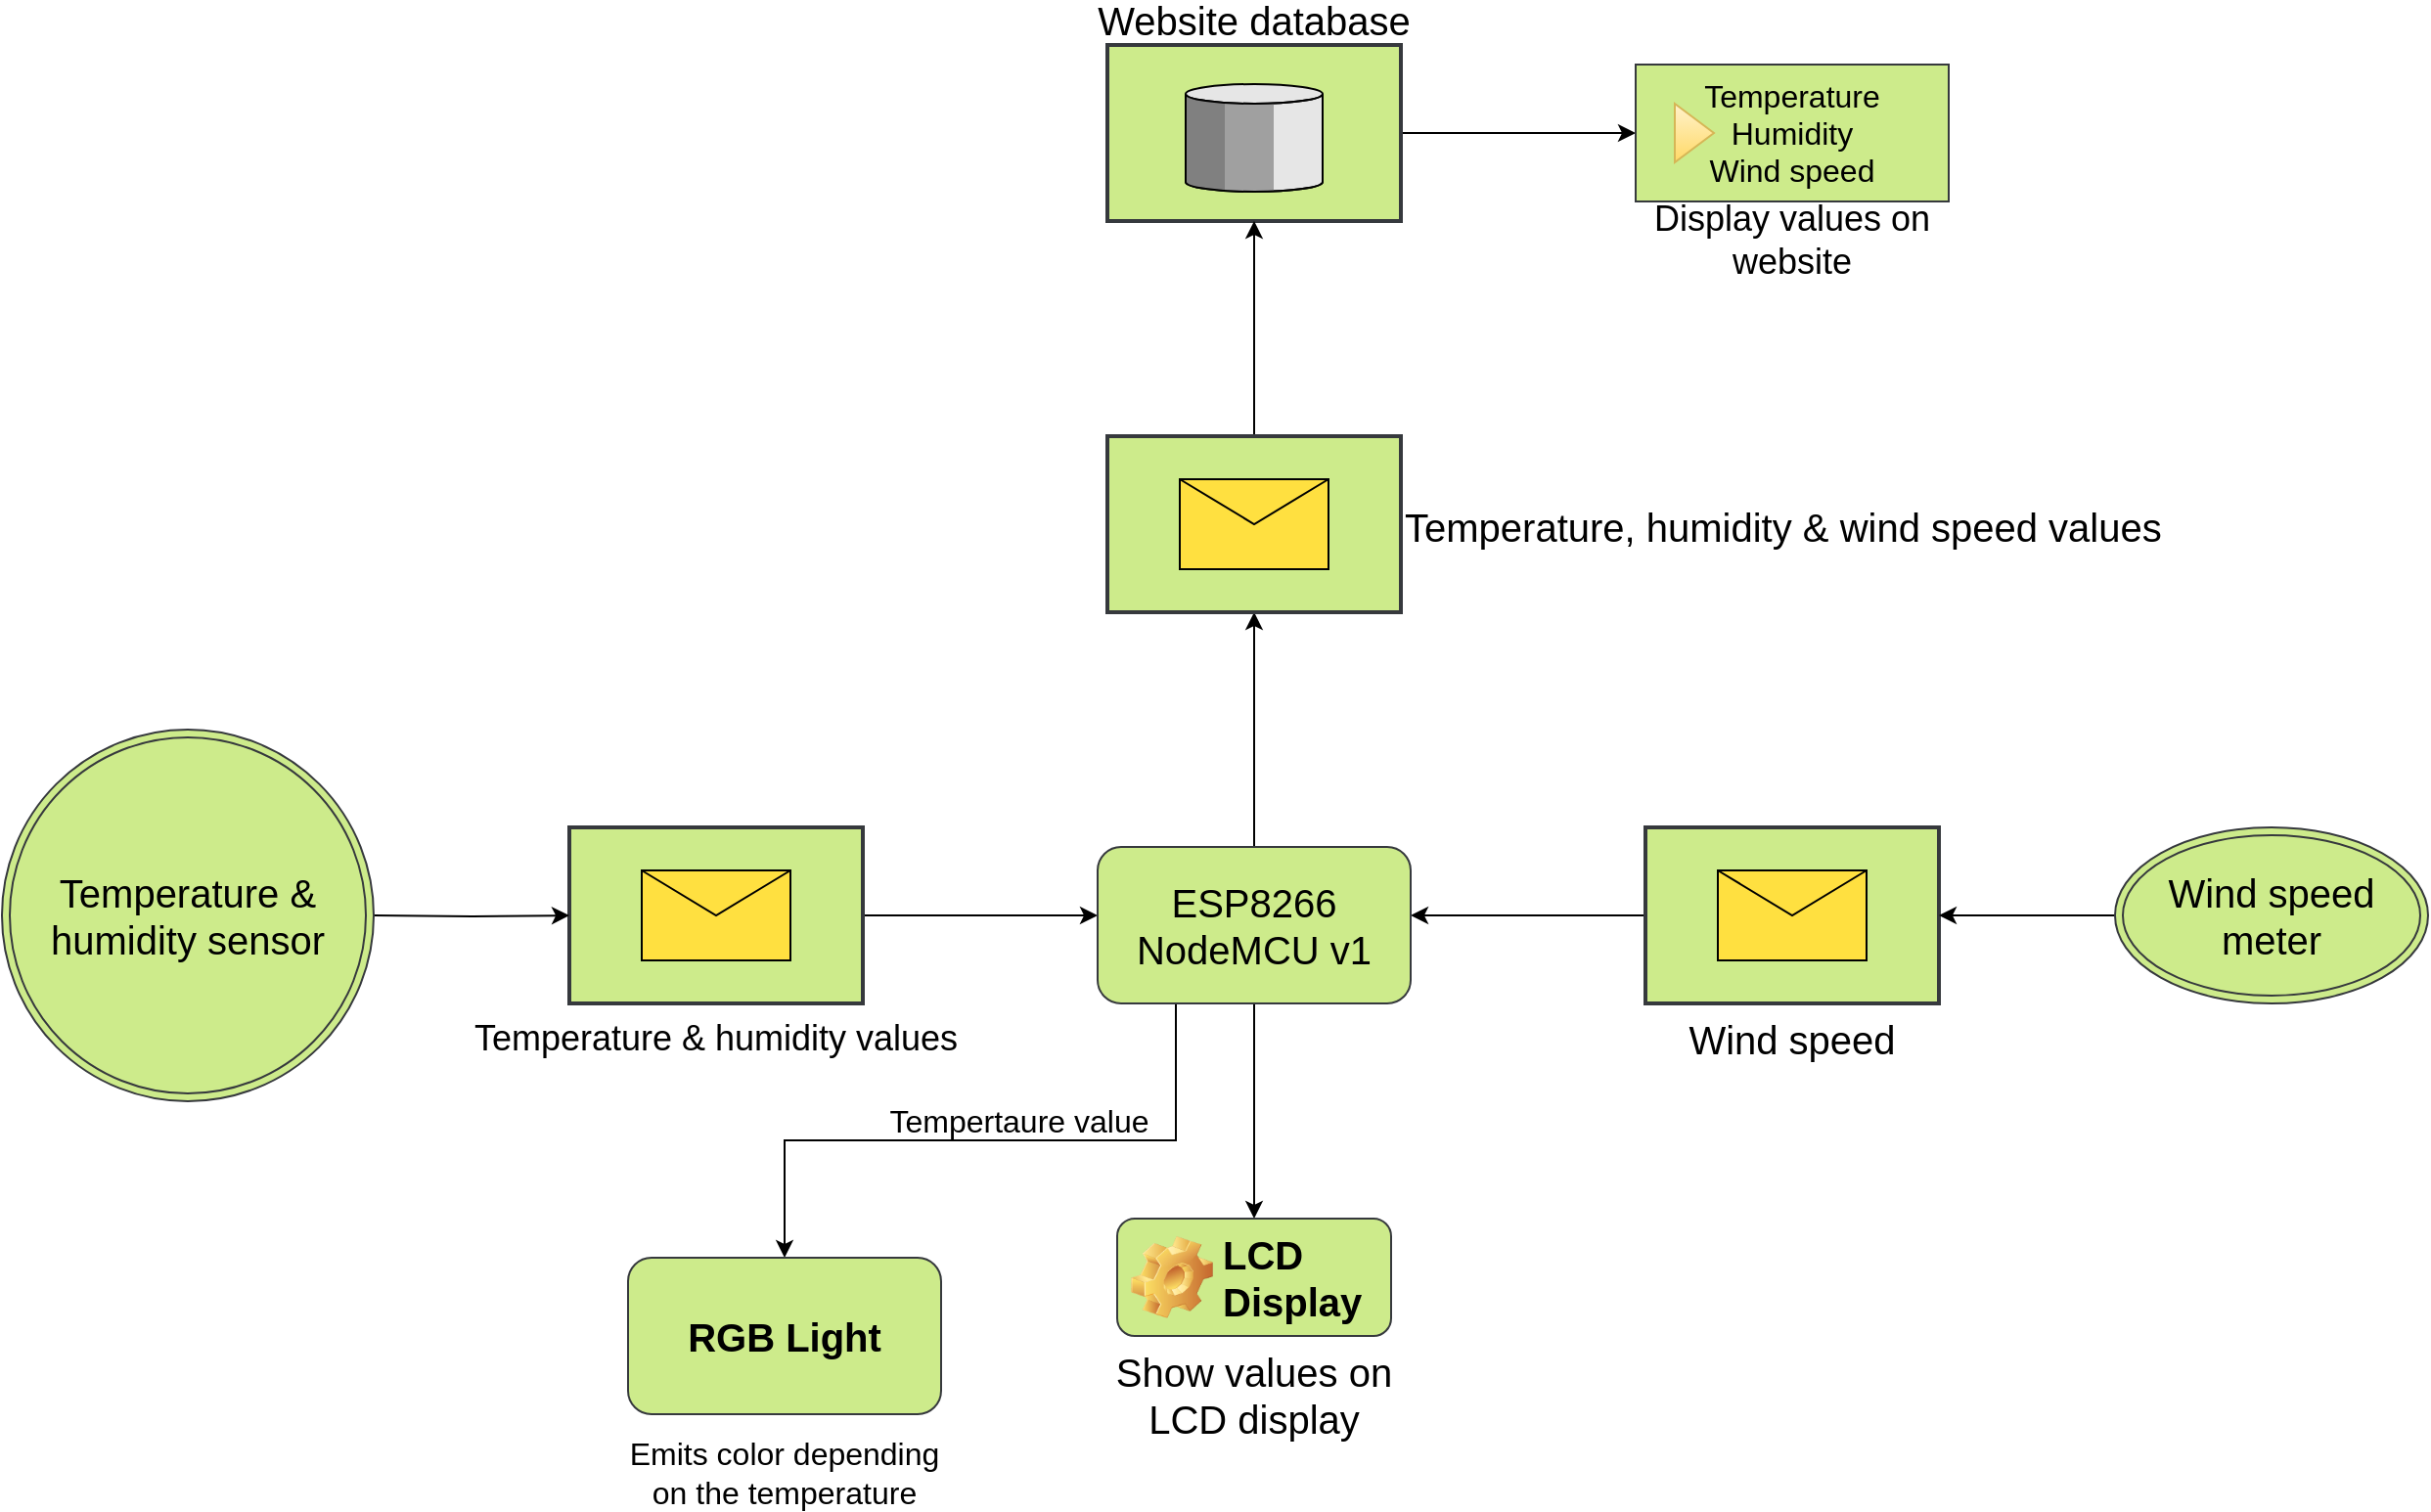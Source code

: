 <mxfile version="13.9.8" type="device"><diagram name="Page-1" id="74b105a0-9070-1c63-61bc-23e55f88626e"><mxGraphModel dx="1673" dy="956" grid="1" gridSize="10" guides="1" tooltips="1" connect="1" arrows="1" fold="1" page="1" pageScale="1.5" pageWidth="1169" pageHeight="826" background="none" math="0" shadow="0"><root><mxCell id="0" style=";html=1;"/><mxCell id="1" style=";html=1;" parent="0"/><mxCell id="BzTIujFZCTQ6cvbx997V-9" style="edgeStyle=orthogonalEdgeStyle;rounded=0;orthogonalLoop=1;jettySize=auto;html=1;exitX=1;exitY=0.5;exitDx=0;exitDy=0;exitPerimeter=0;entryX=0;entryY=0.5;entryDx=0;entryDy=0;fontSize=20;" parent="1" source="BzTIujFZCTQ6cvbx997V-2" edge="1"><mxGeometry relative="1" as="geometry"><mxPoint x="800.0" y="565" as="targetPoint"/></mxGeometry></mxCell><mxCell id="BzTIujFZCTQ6cvbx997V-2" value="Temperature &amp; humidity values" style="strokeWidth=2;outlineConnect=0;dashed=0;align=center;fontSize=18;fillColor=#cdeb8b;verticalLabelPosition=bottom;verticalAlign=top;shape=mxgraph.eip.envelope_wrapper;strokeColor=#36393d;" parent="1" vertex="1"><mxGeometry x="530" y="520" width="150" height="90" as="geometry"/></mxCell><mxCell id="BzTIujFZCTQ6cvbx997V-8" style="edgeStyle=orthogonalEdgeStyle;rounded=0;orthogonalLoop=1;jettySize=auto;html=1;exitX=0;exitY=0.5;exitDx=0;exitDy=0;exitPerimeter=0;fontSize=20;" parent="1" source="BzTIujFZCTQ6cvbx997V-3" edge="1"><mxGeometry relative="1" as="geometry"><mxPoint x="960.0" y="565" as="targetPoint"/></mxGeometry></mxCell><mxCell id="BzTIujFZCTQ6cvbx997V-3" value="Wind speed" style="strokeWidth=2;outlineConnect=0;dashed=0;align=center;fontSize=20;fillColor=#cdeb8b;verticalLabelPosition=bottom;verticalAlign=top;shape=mxgraph.eip.envelope_wrapper;strokeColor=#36393d;" parent="1" vertex="1"><mxGeometry x="1080" y="520" width="150" height="90" as="geometry"/></mxCell><mxCell id="BzTIujFZCTQ6cvbx997V-29" style="edgeStyle=orthogonalEdgeStyle;rounded=0;orthogonalLoop=1;jettySize=auto;html=1;exitX=1;exitY=0.5;exitDx=0;exitDy=0;exitPerimeter=0;entryX=0;entryY=0.5;entryDx=0;entryDy=0;fontSize=16;" parent="1" source="BzTIujFZCTQ6cvbx997V-5" target="BzTIujFZCTQ6cvbx997V-27" edge="1"><mxGeometry relative="1" as="geometry"/></mxCell><mxCell id="BzTIujFZCTQ6cvbx997V-5" value="Website database" style="strokeWidth=2;outlineConnect=0;dashed=0;align=center;fontSize=20;verticalLabelPosition=top;verticalAlign=bottom;shape=mxgraph.eip.message_store;fillColor=#cdeb8b;strokeColor=#36393d;labelPosition=center;" parent="1" vertex="1"><mxGeometry x="805" y="120" width="150" height="90" as="geometry"/></mxCell><mxCell id="BzTIujFZCTQ6cvbx997V-17" style="edgeStyle=orthogonalEdgeStyle;rounded=0;orthogonalLoop=1;jettySize=auto;html=1;entryX=0.5;entryY=0;entryDx=0;entryDy=0;fontSize=20;" parent="1" source="BzTIujFZCTQ6cvbx997V-13" target="BzTIujFZCTQ6cvbx997V-15" edge="1"><mxGeometry relative="1" as="geometry"/></mxCell><mxCell id="BzTIujFZCTQ6cvbx997V-38" style="edgeStyle=orthogonalEdgeStyle;rounded=0;orthogonalLoop=1;jettySize=auto;html=1;exitX=0.5;exitY=0;exitDx=0;exitDy=0;entryX=0.5;entryY=1;entryDx=0;entryDy=0;entryPerimeter=0;fontSize=18;fontColor=none;" parent="1" source="BzTIujFZCTQ6cvbx997V-13" target="BzTIujFZCTQ6cvbx997V-37" edge="1"><mxGeometry relative="1" as="geometry"/></mxCell><mxCell id="auW5orM9QhS-La2MzLwk-2" style="edgeStyle=orthogonalEdgeStyle;rounded=0;orthogonalLoop=1;jettySize=auto;html=1;exitX=0.25;exitY=1;exitDx=0;exitDy=0;entryX=0.5;entryY=0;entryDx=0;entryDy=0;" edge="1" parent="1" source="BzTIujFZCTQ6cvbx997V-13" target="auW5orM9QhS-La2MzLwk-1"><mxGeometry relative="1" as="geometry"><Array as="points"><mxPoint x="840" y="680"/><mxPoint x="640" y="680"/></Array></mxGeometry></mxCell><mxCell id="BzTIujFZCTQ6cvbx997V-13" value="&lt;div&gt;ESP8266&lt;/div&gt;&lt;div&gt;NodeMCU v1&lt;/div&gt;" style="rounded=1;whiteSpace=wrap;html=1;fontSize=20;fillColor=#cdeb8b;strokeColor=#36393d;" parent="1" vertex="1"><mxGeometry x="800" y="530" width="160" height="80" as="geometry"/></mxCell><mxCell id="BzTIujFZCTQ6cvbx997V-18" style="edgeStyle=orthogonalEdgeStyle;rounded=0;orthogonalLoop=1;jettySize=auto;html=1;exitX=1;exitY=0.5;exitDx=0;exitDy=0;entryX=0;entryY=0.5;entryDx=0;entryDy=0;entryPerimeter=0;fontSize=20;" parent="1" target="BzTIujFZCTQ6cvbx997V-2" edge="1"><mxGeometry relative="1" as="geometry"><mxPoint x="430.0" y="565" as="sourcePoint"/></mxGeometry></mxCell><mxCell id="BzTIujFZCTQ6cvbx997V-15" value="LCD Display" style="label;whiteSpace=wrap;html=1;image=img/clipart/Gear_128x128.png;fontSize=20;fillColor=#cdeb8b;strokeColor=#36393d;" parent="1" vertex="1"><mxGeometry x="810" y="720" width="140" height="60" as="geometry"/></mxCell><mxCell id="BzTIujFZCTQ6cvbx997V-19" value="Temperature &amp;amp; humidity sensor" style="ellipse;shape=doubleEllipse;whiteSpace=wrap;html=1;aspect=fixed;fontSize=20;fillColor=#cdeb8b;strokeColor=#36393d;" parent="1" vertex="1"><mxGeometry x="240" y="470" width="190" height="190" as="geometry"/></mxCell><mxCell id="BzTIujFZCTQ6cvbx997V-22" style="edgeStyle=orthogonalEdgeStyle;rounded=0;orthogonalLoop=1;jettySize=auto;html=1;entryX=1;entryY=0.5;entryDx=0;entryDy=0;entryPerimeter=0;fontSize=20;" parent="1" source="BzTIujFZCTQ6cvbx997V-21" target="BzTIujFZCTQ6cvbx997V-3" edge="1"><mxGeometry relative="1" as="geometry"/></mxCell><mxCell id="BzTIujFZCTQ6cvbx997V-21" value="Wind speed meter" style="ellipse;shape=doubleEllipse;whiteSpace=wrap;html=1;fontSize=20;fillColor=#cdeb8b;strokeColor=#36393d;" parent="1" vertex="1"><mxGeometry x="1320" y="520" width="160" height="90" as="geometry"/></mxCell><mxCell id="BzTIujFZCTQ6cvbx997V-27" value="Temperature&lt;br&gt;&lt;div&gt;Humidity&lt;/div&gt;&lt;div&gt;Wind speed&lt;br&gt;&lt;/div&gt;" style="html=1;whiteSpace=wrap;container=1;recursiveResize=0;collapsible=0;fontSize=16;fillColor=#cdeb8b;strokeColor=#36393d;" parent="1" vertex="1"><mxGeometry x="1075" y="130" width="160" height="70" as="geometry"/></mxCell><mxCell id="BzTIujFZCTQ6cvbx997V-28" value="" style="triangle;html=1;whiteSpace=wrap;fillColor=#fff2cc;strokeColor=#d6b656;gradientColor=#ffd966;" parent="BzTIujFZCTQ6cvbx997V-27" vertex="1"><mxGeometry x="20" y="20" width="20" height="30" as="geometry"/></mxCell><mxCell id="BzTIujFZCTQ6cvbx997V-31" value="&lt;font style=&quot;font-size: 18px&quot;&gt;Display values on website&lt;/font&gt;" style="text;html=1;strokeColor=none;fillColor=none;align=center;verticalAlign=middle;whiteSpace=wrap;rounded=0;fontSize=16;" parent="1" vertex="1"><mxGeometry x="1055" y="210" width="200" height="20" as="geometry"/></mxCell><mxCell id="BzTIujFZCTQ6cvbx997V-35" value="&lt;font style=&quot;font-size: 20px&quot;&gt;Show values on LCD display&lt;/font&gt;" style="text;html=1;strokeColor=none;fillColor=none;align=center;verticalAlign=middle;whiteSpace=wrap;rounded=0;fontSize=16;" parent="1" vertex="1"><mxGeometry x="790" y="800" width="180" height="20" as="geometry"/></mxCell><mxCell id="BzTIujFZCTQ6cvbx997V-39" style="edgeStyle=orthogonalEdgeStyle;rounded=0;orthogonalLoop=1;jettySize=auto;html=1;exitX=0.5;exitY=0;exitDx=0;exitDy=0;exitPerimeter=0;entryX=0.5;entryY=1;entryDx=0;entryDy=0;entryPerimeter=0;fontSize=18;fontColor=none;" parent="1" source="BzTIujFZCTQ6cvbx997V-37" target="BzTIujFZCTQ6cvbx997V-5" edge="1"><mxGeometry relative="1" as="geometry"/></mxCell><mxCell id="BzTIujFZCTQ6cvbx997V-37" value="Temperature, humidity &amp; wind speed values" style="strokeWidth=2;outlineConnect=0;dashed=0;align=left;fontSize=20;fillColor=#cdeb8b;verticalLabelPosition=middle;verticalAlign=middle;shape=mxgraph.eip.envelope_wrapper;labelBackgroundColor=none;html=0;labelPosition=right;strokeColor=#36393d;" parent="1" vertex="1"><mxGeometry x="805" y="320" width="150" height="90" as="geometry"/></mxCell><mxCell id="auW5orM9QhS-La2MzLwk-1" value="&lt;b&gt;RGB Light&lt;/b&gt;" style="rounded=1;whiteSpace=wrap;html=1;fontSize=20;fillColor=#cdeb8b;strokeColor=#36393d;" vertex="1" parent="1"><mxGeometry x="560" y="740" width="160" height="80" as="geometry"/></mxCell><mxCell id="auW5orM9QhS-La2MzLwk-5" value="Emits color depending on the temperature" style="text;html=1;strokeColor=none;fillColor=none;align=center;verticalAlign=middle;whiteSpace=wrap;rounded=0;fontSize=16;" vertex="1" parent="1"><mxGeometry x="550" y="840" width="180" height="20" as="geometry"/></mxCell><mxCell id="auW5orM9QhS-La2MzLwk-6" value="Tempertaure value" style="text;html=1;strokeColor=none;fillColor=none;align=center;verticalAlign=middle;whiteSpace=wrap;rounded=0;fontSize=16;" vertex="1" parent="1"><mxGeometry x="670" y="660" width="180" height="20" as="geometry"/></mxCell></root></mxGraphModel></diagram></mxfile>